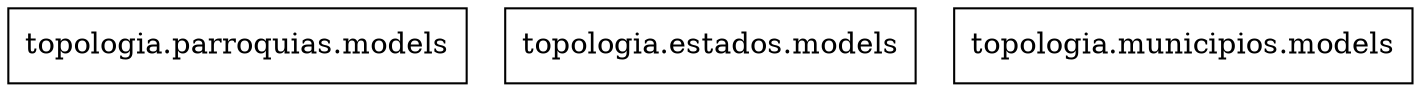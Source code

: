 digraph "packages_Topologia" {
charset="utf-8"
rankdir=BT
"3" [shape="box", label="topologia.parroquias.models"];
"5" [shape="box", label="topologia.estados.models"];
"7" [shape="box", label="topologia.municipios.models"];
}
